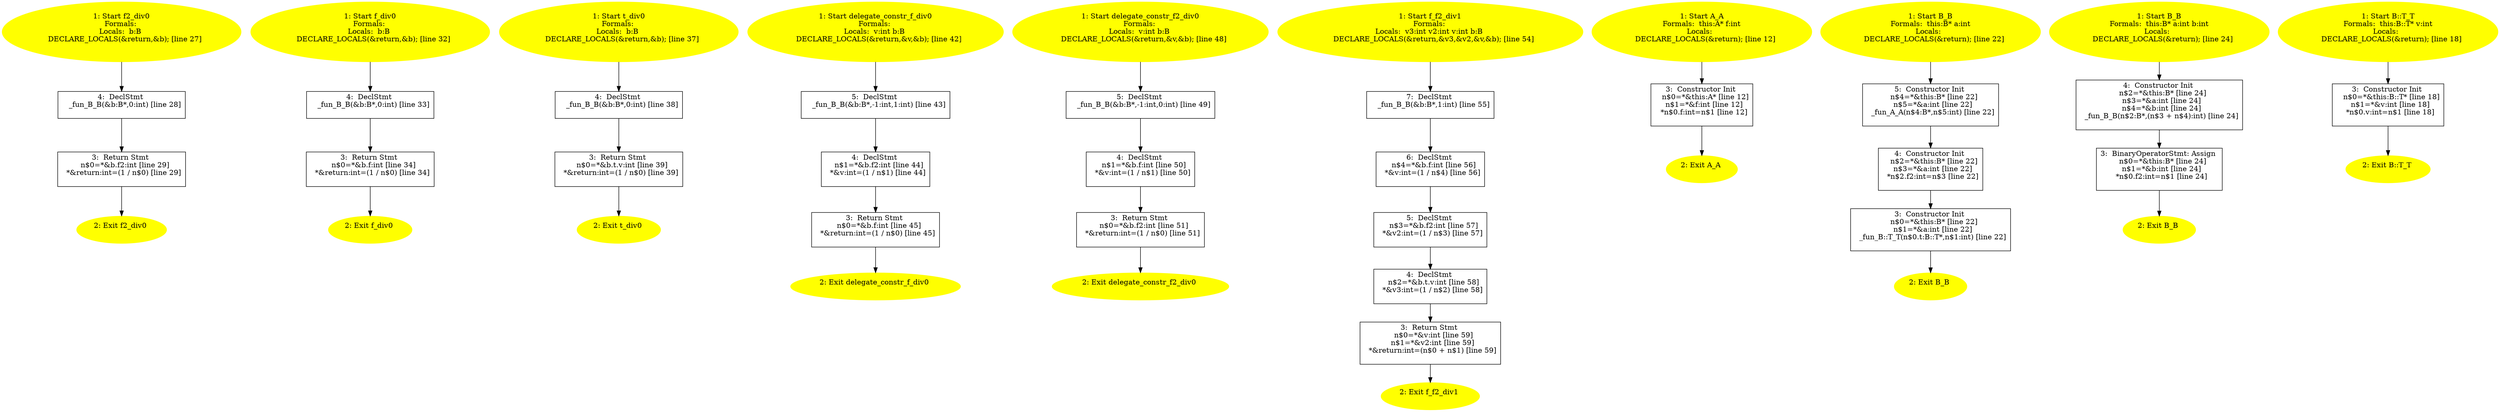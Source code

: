 /* @generated */
digraph iCFG {
"f2_div0#_Z7f2_div0v.e9b1ffcf539e577916740d04b5ce18cd_1" [label="1: Start f2_div0\nFormals: \nLocals:  b:B \n   DECLARE_LOCALS(&return,&b); [line 27]\n " color=yellow style=filled]
	

	 "f2_div0#_Z7f2_div0v.e9b1ffcf539e577916740d04b5ce18cd_1" -> "f2_div0#_Z7f2_div0v.e9b1ffcf539e577916740d04b5ce18cd_4" ;
"f2_div0#_Z7f2_div0v.e9b1ffcf539e577916740d04b5ce18cd_2" [label="2: Exit f2_div0 \n  " color=yellow style=filled]
	

"f2_div0#_Z7f2_div0v.e9b1ffcf539e577916740d04b5ce18cd_3" [label="3:  Return Stmt \n   n$0=*&b.f2:int [line 29]\n  *&return:int=(1 / n$0) [line 29]\n " shape="box"]
	

	 "f2_div0#_Z7f2_div0v.e9b1ffcf539e577916740d04b5ce18cd_3" -> "f2_div0#_Z7f2_div0v.e9b1ffcf539e577916740d04b5ce18cd_2" ;
"f2_div0#_Z7f2_div0v.e9b1ffcf539e577916740d04b5ce18cd_4" [label="4:  DeclStmt \n   _fun_B_B(&b:B*,0:int) [line 28]\n " shape="box"]
	

	 "f2_div0#_Z7f2_div0v.e9b1ffcf539e577916740d04b5ce18cd_4" -> "f2_div0#_Z7f2_div0v.e9b1ffcf539e577916740d04b5ce18cd_3" ;
"f_div0#_Z6f_div0v.8435abb86c388405fb1f3dfbba79da32_1" [label="1: Start f_div0\nFormals: \nLocals:  b:B \n   DECLARE_LOCALS(&return,&b); [line 32]\n " color=yellow style=filled]
	

	 "f_div0#_Z6f_div0v.8435abb86c388405fb1f3dfbba79da32_1" -> "f_div0#_Z6f_div0v.8435abb86c388405fb1f3dfbba79da32_4" ;
"f_div0#_Z6f_div0v.8435abb86c388405fb1f3dfbba79da32_2" [label="2: Exit f_div0 \n  " color=yellow style=filled]
	

"f_div0#_Z6f_div0v.8435abb86c388405fb1f3dfbba79da32_3" [label="3:  Return Stmt \n   n$0=*&b.f:int [line 34]\n  *&return:int=(1 / n$0) [line 34]\n " shape="box"]
	

	 "f_div0#_Z6f_div0v.8435abb86c388405fb1f3dfbba79da32_3" -> "f_div0#_Z6f_div0v.8435abb86c388405fb1f3dfbba79da32_2" ;
"f_div0#_Z6f_div0v.8435abb86c388405fb1f3dfbba79da32_4" [label="4:  DeclStmt \n   _fun_B_B(&b:B*,0:int) [line 33]\n " shape="box"]
	

	 "f_div0#_Z6f_div0v.8435abb86c388405fb1f3dfbba79da32_4" -> "f_div0#_Z6f_div0v.8435abb86c388405fb1f3dfbba79da32_3" ;
"t_div0#_Z6t_div0v.032cd567cdaaee50821086ad81bee927_1" [label="1: Start t_div0\nFormals: \nLocals:  b:B \n   DECLARE_LOCALS(&return,&b); [line 37]\n " color=yellow style=filled]
	

	 "t_div0#_Z6t_div0v.032cd567cdaaee50821086ad81bee927_1" -> "t_div0#_Z6t_div0v.032cd567cdaaee50821086ad81bee927_4" ;
"t_div0#_Z6t_div0v.032cd567cdaaee50821086ad81bee927_2" [label="2: Exit t_div0 \n  " color=yellow style=filled]
	

"t_div0#_Z6t_div0v.032cd567cdaaee50821086ad81bee927_3" [label="3:  Return Stmt \n   n$0=*&b.t.v:int [line 39]\n  *&return:int=(1 / n$0) [line 39]\n " shape="box"]
	

	 "t_div0#_Z6t_div0v.032cd567cdaaee50821086ad81bee927_3" -> "t_div0#_Z6t_div0v.032cd567cdaaee50821086ad81bee927_2" ;
"t_div0#_Z6t_div0v.032cd567cdaaee50821086ad81bee927_4" [label="4:  DeclStmt \n   _fun_B_B(&b:B*,0:int) [line 38]\n " shape="box"]
	

	 "t_div0#_Z6t_div0v.032cd567cdaaee50821086ad81bee927_4" -> "t_div0#_Z6t_div0v.032cd567cdaaee50821086ad81bee927_3" ;
"delegate_constr_f_div0#_Z22delegate_constr_f_div0v.120b772ecfa81919872d191098769972_1" [label="1: Start delegate_constr_f_div0\nFormals: \nLocals:  v:int b:B \n   DECLARE_LOCALS(&return,&v,&b); [line 42]\n " color=yellow style=filled]
	

	 "delegate_constr_f_div0#_Z22delegate_constr_f_div0v.120b772ecfa81919872d191098769972_1" -> "delegate_constr_f_div0#_Z22delegate_constr_f_div0v.120b772ecfa81919872d191098769972_5" ;
"delegate_constr_f_div0#_Z22delegate_constr_f_div0v.120b772ecfa81919872d191098769972_2" [label="2: Exit delegate_constr_f_div0 \n  " color=yellow style=filled]
	

"delegate_constr_f_div0#_Z22delegate_constr_f_div0v.120b772ecfa81919872d191098769972_3" [label="3:  Return Stmt \n   n$0=*&b.f:int [line 45]\n  *&return:int=(1 / n$0) [line 45]\n " shape="box"]
	

	 "delegate_constr_f_div0#_Z22delegate_constr_f_div0v.120b772ecfa81919872d191098769972_3" -> "delegate_constr_f_div0#_Z22delegate_constr_f_div0v.120b772ecfa81919872d191098769972_2" ;
"delegate_constr_f_div0#_Z22delegate_constr_f_div0v.120b772ecfa81919872d191098769972_4" [label="4:  DeclStmt \n   n$1=*&b.f2:int [line 44]\n  *&v:int=(1 / n$1) [line 44]\n " shape="box"]
	

	 "delegate_constr_f_div0#_Z22delegate_constr_f_div0v.120b772ecfa81919872d191098769972_4" -> "delegate_constr_f_div0#_Z22delegate_constr_f_div0v.120b772ecfa81919872d191098769972_3" ;
"delegate_constr_f_div0#_Z22delegate_constr_f_div0v.120b772ecfa81919872d191098769972_5" [label="5:  DeclStmt \n   _fun_B_B(&b:B*,-1:int,1:int) [line 43]\n " shape="box"]
	

	 "delegate_constr_f_div0#_Z22delegate_constr_f_div0v.120b772ecfa81919872d191098769972_5" -> "delegate_constr_f_div0#_Z22delegate_constr_f_div0v.120b772ecfa81919872d191098769972_4" ;
"delegate_constr_f2_div0#_Z23delegate_constr_f2_div0v.532e9fe54c83acea808d503759dd033c_1" [label="1: Start delegate_constr_f2_div0\nFormals: \nLocals:  v:int b:B \n   DECLARE_LOCALS(&return,&v,&b); [line 48]\n " color=yellow style=filled]
	

	 "delegate_constr_f2_div0#_Z23delegate_constr_f2_div0v.532e9fe54c83acea808d503759dd033c_1" -> "delegate_constr_f2_div0#_Z23delegate_constr_f2_div0v.532e9fe54c83acea808d503759dd033c_5" ;
"delegate_constr_f2_div0#_Z23delegate_constr_f2_div0v.532e9fe54c83acea808d503759dd033c_2" [label="2: Exit delegate_constr_f2_div0 \n  " color=yellow style=filled]
	

"delegate_constr_f2_div0#_Z23delegate_constr_f2_div0v.532e9fe54c83acea808d503759dd033c_3" [label="3:  Return Stmt \n   n$0=*&b.f2:int [line 51]\n  *&return:int=(1 / n$0) [line 51]\n " shape="box"]
	

	 "delegate_constr_f2_div0#_Z23delegate_constr_f2_div0v.532e9fe54c83acea808d503759dd033c_3" -> "delegate_constr_f2_div0#_Z23delegate_constr_f2_div0v.532e9fe54c83acea808d503759dd033c_2" ;
"delegate_constr_f2_div0#_Z23delegate_constr_f2_div0v.532e9fe54c83acea808d503759dd033c_4" [label="4:  DeclStmt \n   n$1=*&b.f:int [line 50]\n  *&v:int=(1 / n$1) [line 50]\n " shape="box"]
	

	 "delegate_constr_f2_div0#_Z23delegate_constr_f2_div0v.532e9fe54c83acea808d503759dd033c_4" -> "delegate_constr_f2_div0#_Z23delegate_constr_f2_div0v.532e9fe54c83acea808d503759dd033c_3" ;
"delegate_constr_f2_div0#_Z23delegate_constr_f2_div0v.532e9fe54c83acea808d503759dd033c_5" [label="5:  DeclStmt \n   _fun_B_B(&b:B*,-1:int,0:int) [line 49]\n " shape="box"]
	

	 "delegate_constr_f2_div0#_Z23delegate_constr_f2_div0v.532e9fe54c83acea808d503759dd033c_5" -> "delegate_constr_f2_div0#_Z23delegate_constr_f2_div0v.532e9fe54c83acea808d503759dd033c_4" ;
"f_f2_div1#_Z9f_f2_div1v.872cd60904ccda264fc49adbddcf2d80_1" [label="1: Start f_f2_div1\nFormals: \nLocals:  v3:int v2:int v:int b:B \n   DECLARE_LOCALS(&return,&v3,&v2,&v,&b); [line 54]\n " color=yellow style=filled]
	

	 "f_f2_div1#_Z9f_f2_div1v.872cd60904ccda264fc49adbddcf2d80_1" -> "f_f2_div1#_Z9f_f2_div1v.872cd60904ccda264fc49adbddcf2d80_7" ;
"f_f2_div1#_Z9f_f2_div1v.872cd60904ccda264fc49adbddcf2d80_2" [label="2: Exit f_f2_div1 \n  " color=yellow style=filled]
	

"f_f2_div1#_Z9f_f2_div1v.872cd60904ccda264fc49adbddcf2d80_3" [label="3:  Return Stmt \n   n$0=*&v:int [line 59]\n  n$1=*&v2:int [line 59]\n  *&return:int=(n$0 + n$1) [line 59]\n " shape="box"]
	

	 "f_f2_div1#_Z9f_f2_div1v.872cd60904ccda264fc49adbddcf2d80_3" -> "f_f2_div1#_Z9f_f2_div1v.872cd60904ccda264fc49adbddcf2d80_2" ;
"f_f2_div1#_Z9f_f2_div1v.872cd60904ccda264fc49adbddcf2d80_4" [label="4:  DeclStmt \n   n$2=*&b.t.v:int [line 58]\n  *&v3:int=(1 / n$2) [line 58]\n " shape="box"]
	

	 "f_f2_div1#_Z9f_f2_div1v.872cd60904ccda264fc49adbddcf2d80_4" -> "f_f2_div1#_Z9f_f2_div1v.872cd60904ccda264fc49adbddcf2d80_3" ;
"f_f2_div1#_Z9f_f2_div1v.872cd60904ccda264fc49adbddcf2d80_5" [label="5:  DeclStmt \n   n$3=*&b.f2:int [line 57]\n  *&v2:int=(1 / n$3) [line 57]\n " shape="box"]
	

	 "f_f2_div1#_Z9f_f2_div1v.872cd60904ccda264fc49adbddcf2d80_5" -> "f_f2_div1#_Z9f_f2_div1v.872cd60904ccda264fc49adbddcf2d80_4" ;
"f_f2_div1#_Z9f_f2_div1v.872cd60904ccda264fc49adbddcf2d80_6" [label="6:  DeclStmt \n   n$4=*&b.f:int [line 56]\n  *&v:int=(1 / n$4) [line 56]\n " shape="box"]
	

	 "f_f2_div1#_Z9f_f2_div1v.872cd60904ccda264fc49adbddcf2d80_6" -> "f_f2_div1#_Z9f_f2_div1v.872cd60904ccda264fc49adbddcf2d80_5" ;
"f_f2_div1#_Z9f_f2_div1v.872cd60904ccda264fc49adbddcf2d80_7" [label="7:  DeclStmt \n   _fun_B_B(&b:B*,1:int) [line 55]\n " shape="box"]
	

	 "f_f2_div1#_Z9f_f2_div1v.872cd60904ccda264fc49adbddcf2d80_7" -> "f_f2_div1#_Z9f_f2_div1v.872cd60904ccda264fc49adbddcf2d80_6" ;
"A#A#{_ZN1AC1Ei}.1a5418e47149d467656da299778343e4_1" [label="1: Start A_A\nFormals:  this:A* f:int\nLocals:  \n   DECLARE_LOCALS(&return); [line 12]\n " color=yellow style=filled]
	

	 "A#A#{_ZN1AC1Ei}.1a5418e47149d467656da299778343e4_1" -> "A#A#{_ZN1AC1Ei}.1a5418e47149d467656da299778343e4_3" ;
"A#A#{_ZN1AC1Ei}.1a5418e47149d467656da299778343e4_2" [label="2: Exit A_A \n  " color=yellow style=filled]
	

"A#A#{_ZN1AC1Ei}.1a5418e47149d467656da299778343e4_3" [label="3:  Constructor Init \n   n$0=*&this:A* [line 12]\n  n$1=*&f:int [line 12]\n  *n$0.f:int=n$1 [line 12]\n " shape="box"]
	

	 "A#A#{_ZN1AC1Ei}.1a5418e47149d467656da299778343e4_3" -> "A#A#{_ZN1AC1Ei}.1a5418e47149d467656da299778343e4_2" ;
"B#B#{_ZN1BC1Ei}.46398317d43d39d3040ce0def951fdef_1" [label="1: Start B_B\nFormals:  this:B* a:int\nLocals:  \n   DECLARE_LOCALS(&return); [line 22]\n " color=yellow style=filled]
	

	 "B#B#{_ZN1BC1Ei}.46398317d43d39d3040ce0def951fdef_1" -> "B#B#{_ZN1BC1Ei}.46398317d43d39d3040ce0def951fdef_5" ;
"B#B#{_ZN1BC1Ei}.46398317d43d39d3040ce0def951fdef_2" [label="2: Exit B_B \n  " color=yellow style=filled]
	

"B#B#{_ZN1BC1Ei}.46398317d43d39d3040ce0def951fdef_3" [label="3:  Constructor Init \n   n$0=*&this:B* [line 22]\n  n$1=*&a:int [line 22]\n  _fun_B::T_T(n$0.t:B::T*,n$1:int) [line 22]\n " shape="box"]
	

	 "B#B#{_ZN1BC1Ei}.46398317d43d39d3040ce0def951fdef_3" -> "B#B#{_ZN1BC1Ei}.46398317d43d39d3040ce0def951fdef_2" ;
"B#B#{_ZN1BC1Ei}.46398317d43d39d3040ce0def951fdef_4" [label="4:  Constructor Init \n   n$2=*&this:B* [line 22]\n  n$3=*&a:int [line 22]\n  *n$2.f2:int=n$3 [line 22]\n " shape="box"]
	

	 "B#B#{_ZN1BC1Ei}.46398317d43d39d3040ce0def951fdef_4" -> "B#B#{_ZN1BC1Ei}.46398317d43d39d3040ce0def951fdef_3" ;
"B#B#{_ZN1BC1Ei}.46398317d43d39d3040ce0def951fdef_5" [label="5:  Constructor Init \n   n$4=*&this:B* [line 22]\n  n$5=*&a:int [line 22]\n  _fun_A_A(n$4:B*,n$5:int) [line 22]\n " shape="box"]
	

	 "B#B#{_ZN1BC1Ei}.46398317d43d39d3040ce0def951fdef_5" -> "B#B#{_ZN1BC1Ei}.46398317d43d39d3040ce0def951fdef_4" ;
"B#B#{_ZN1BC1Eii}.afb4b18116d430c00c012f876362ce87_1" [label="1: Start B_B\nFormals:  this:B* a:int b:int\nLocals:  \n   DECLARE_LOCALS(&return); [line 24]\n " color=yellow style=filled]
	

	 "B#B#{_ZN1BC1Eii}.afb4b18116d430c00c012f876362ce87_1" -> "B#B#{_ZN1BC1Eii}.afb4b18116d430c00c012f876362ce87_4" ;
"B#B#{_ZN1BC1Eii}.afb4b18116d430c00c012f876362ce87_2" [label="2: Exit B_B \n  " color=yellow style=filled]
	

"B#B#{_ZN1BC1Eii}.afb4b18116d430c00c012f876362ce87_3" [label="3:  BinaryOperatorStmt: Assign \n   n$0=*&this:B* [line 24]\n  n$1=*&b:int [line 24]\n  *n$0.f2:int=n$1 [line 24]\n " shape="box"]
	

	 "B#B#{_ZN1BC1Eii}.afb4b18116d430c00c012f876362ce87_3" -> "B#B#{_ZN1BC1Eii}.afb4b18116d430c00c012f876362ce87_2" ;
"B#B#{_ZN1BC1Eii}.afb4b18116d430c00c012f876362ce87_4" [label="4:  Constructor Init \n   n$2=*&this:B* [line 24]\n  n$3=*&a:int [line 24]\n  n$4=*&b:int [line 24]\n  _fun_B_B(n$2:B*,(n$3 + n$4):int) [line 24]\n " shape="box"]
	

	 "B#B#{_ZN1BC1Eii}.afb4b18116d430c00c012f876362ce87_4" -> "B#B#{_ZN1BC1Eii}.afb4b18116d430c00c012f876362ce87_3" ;
"T#T#B#{_ZN1B1TC1Ei}.246d3b54b3b177ba84f3b5aaabf68b64_1" [label="1: Start B::T_T\nFormals:  this:B::T* v:int\nLocals:  \n   DECLARE_LOCALS(&return); [line 18]\n " color=yellow style=filled]
	

	 "T#T#B#{_ZN1B1TC1Ei}.246d3b54b3b177ba84f3b5aaabf68b64_1" -> "T#T#B#{_ZN1B1TC1Ei}.246d3b54b3b177ba84f3b5aaabf68b64_3" ;
"T#T#B#{_ZN1B1TC1Ei}.246d3b54b3b177ba84f3b5aaabf68b64_2" [label="2: Exit B::T_T \n  " color=yellow style=filled]
	

"T#T#B#{_ZN1B1TC1Ei}.246d3b54b3b177ba84f3b5aaabf68b64_3" [label="3:  Constructor Init \n   n$0=*&this:B::T* [line 18]\n  n$1=*&v:int [line 18]\n  *n$0.v:int=n$1 [line 18]\n " shape="box"]
	

	 "T#T#B#{_ZN1B1TC1Ei}.246d3b54b3b177ba84f3b5aaabf68b64_3" -> "T#T#B#{_ZN1B1TC1Ei}.246d3b54b3b177ba84f3b5aaabf68b64_2" ;
}
